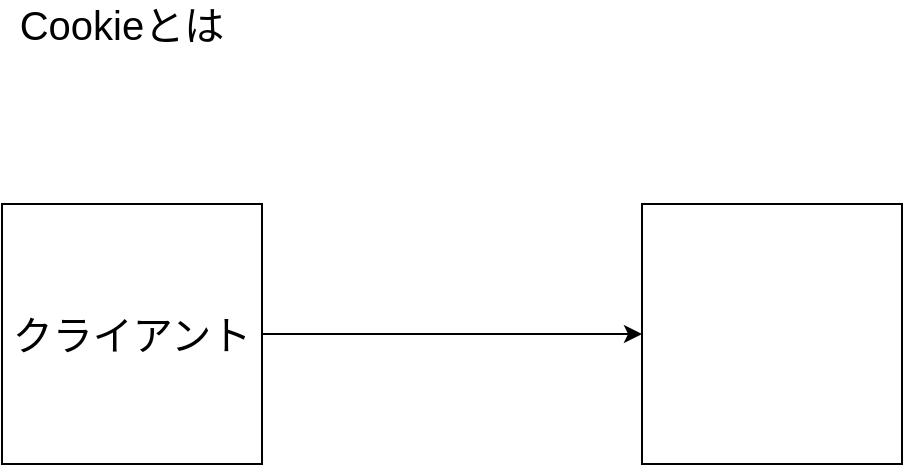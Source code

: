 <mxfile version="13.10.4" type="github">
  <diagram id="F5H1Ii0j8-4466t90OK2" name="Page-1">
    <mxGraphModel dx="946" dy="528" grid="1" gridSize="10" guides="1" tooltips="1" connect="1" arrows="1" fold="1" page="1" pageScale="1" pageWidth="827" pageHeight="1169" math="0" shadow="0">
      <root>
        <mxCell id="0" />
        <mxCell id="1" parent="0" />
        <mxCell id="6r-zcsPJ-sPQ7mnrRteu-1" value="Cookieとは" style="text;html=1;strokeColor=none;fillColor=none;align=center;verticalAlign=middle;whiteSpace=wrap;rounded=0;fontSize=20;" vertex="1" parent="1">
          <mxGeometry x="80" y="60" width="120" height="20" as="geometry" />
        </mxCell>
        <mxCell id="6r-zcsPJ-sPQ7mnrRteu-2" value="クライアント" style="whiteSpace=wrap;html=1;aspect=fixed;fontSize=20;" vertex="1" parent="1">
          <mxGeometry x="80" y="160" width="130" height="130" as="geometry" />
        </mxCell>
        <mxCell id="6r-zcsPJ-sPQ7mnrRteu-3" value="" style="endArrow=classic;html=1;fontSize=20;exitX=1;exitY=0.5;exitDx=0;exitDy=0;entryX=0;entryY=0.5;entryDx=0;entryDy=0;" edge="1" parent="1" source="6r-zcsPJ-sPQ7mnrRteu-2" target="6r-zcsPJ-sPQ7mnrRteu-4">
          <mxGeometry width="50" height="50" relative="1" as="geometry">
            <mxPoint x="350" y="280" as="sourcePoint" />
            <mxPoint x="400" y="230" as="targetPoint" />
            <Array as="points" />
          </mxGeometry>
        </mxCell>
        <mxCell id="6r-zcsPJ-sPQ7mnrRteu-4" value="" style="whiteSpace=wrap;html=1;aspect=fixed;fontSize=20;" vertex="1" parent="1">
          <mxGeometry x="400" y="160" width="130" height="130" as="geometry" />
        </mxCell>
      </root>
    </mxGraphModel>
  </diagram>
</mxfile>

